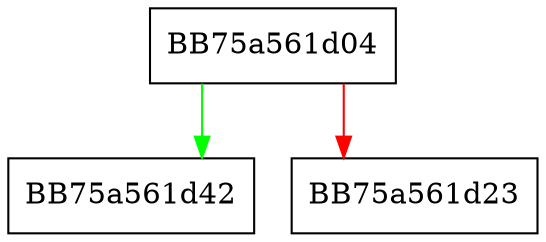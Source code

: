 digraph _Buy_nonzero {
  node [shape="box"];
  graph [splines=ortho];
  BB75a561d04 -> BB75a561d42 [color="green"];
  BB75a561d04 -> BB75a561d23 [color="red"];
}